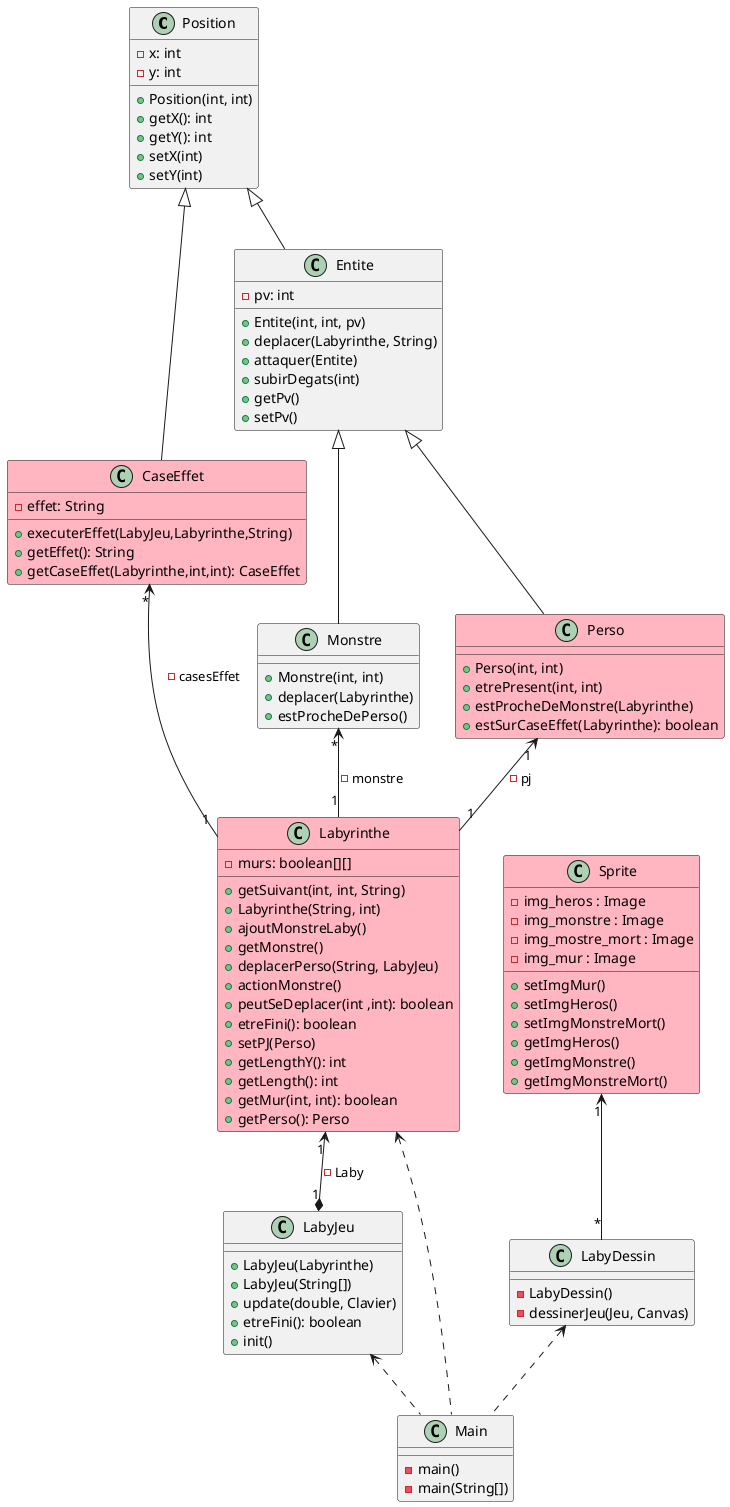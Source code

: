 @startuml
class Position {
- x: int
- y: int
+ Position(int, int)
+ getX(): int
+ getY(): int
+ setX(int)
+ setY(int)
}

class CaseEffet #FFB6C1{
- effet: String
+ executerEffet(LabyJeu,Labyrinthe,String)
+ getEffet(): String
+ getCaseEffet(Labyrinthe,int,int): CaseEffet
}

Position <|-- CaseEffet

Position <|-- Entite

class Entite {
- pv: int
+ Entite(int, int, pv)
+ deplacer(Labyrinthe, String)
+ attaquer(Entite)
+ subirDegats(int)
+ getPv()
+ setPv()
}

Entite <|-- Monstre

class Monstre{
+ Monstre(int, int)
+ deplacer(Labyrinthe)
+ estProcheDePerso()
}

Entite <|-- Perso

class Perso #FFB6C1{
+ Perso(int, int)
+ etrePresent(int, int)
+ estProcheDeMonstre(Labyrinthe)
+ estSurCaseEffet(Labyrinthe): boolean
}

Monstre "*" <-- "1" Labyrinthe : -monstre
Perso "1" <-- "1" Labyrinthe : - pj
CaseEffet "*" <-- "1" Labyrinthe : - casesEffet

class Labyrinthe #FFB6C1 {
- murs: boolean[][]
+ getSuivant(int, int, String)
+ Labyrinthe(String, int)
+ ajoutMonstreLaby()
+ getMonstre()
+ deplacerPerso(String, LabyJeu)
+ actionMonstre()
+ peutSeDeplacer(int ,int): boolean
+ etreFini(): boolean
+ setPJ(Perso)
+ getLengthY(): int
+ getLength(): int
+ getMur(int, int): boolean
+ getPerso(): Perso
}

Labyrinthe "1" <--* "1" LabyJeu : - Laby

class LabyJeu{
+ LabyJeu(Labyrinthe)
+ LabyJeu(String[])
+ update(double, Clavier)
+ etreFini(): boolean
+ init()
}

LabyJeu <.. Main

class Main{
- main()
- main(String[])
}

Labyrinthe <.. Main
LabyDessin <.. Main

class LabyDessin{
- LabyDessin()
- dessinerJeu(Jeu, Canvas)
}
Sprite "1" <-- "*" LabyDessin
class Sprite #FFB6C1{
    -img_heros : Image
    -img_monstre : Image
    -img_mostre_mort : Image
    -img_mur : Image
    +setImgMur()
    +setImgHeros()
    +setImgMonstreMort()
    +getImgHeros()
    +getImgMonstre()
    +getImgMonstreMort()

}

@enduml